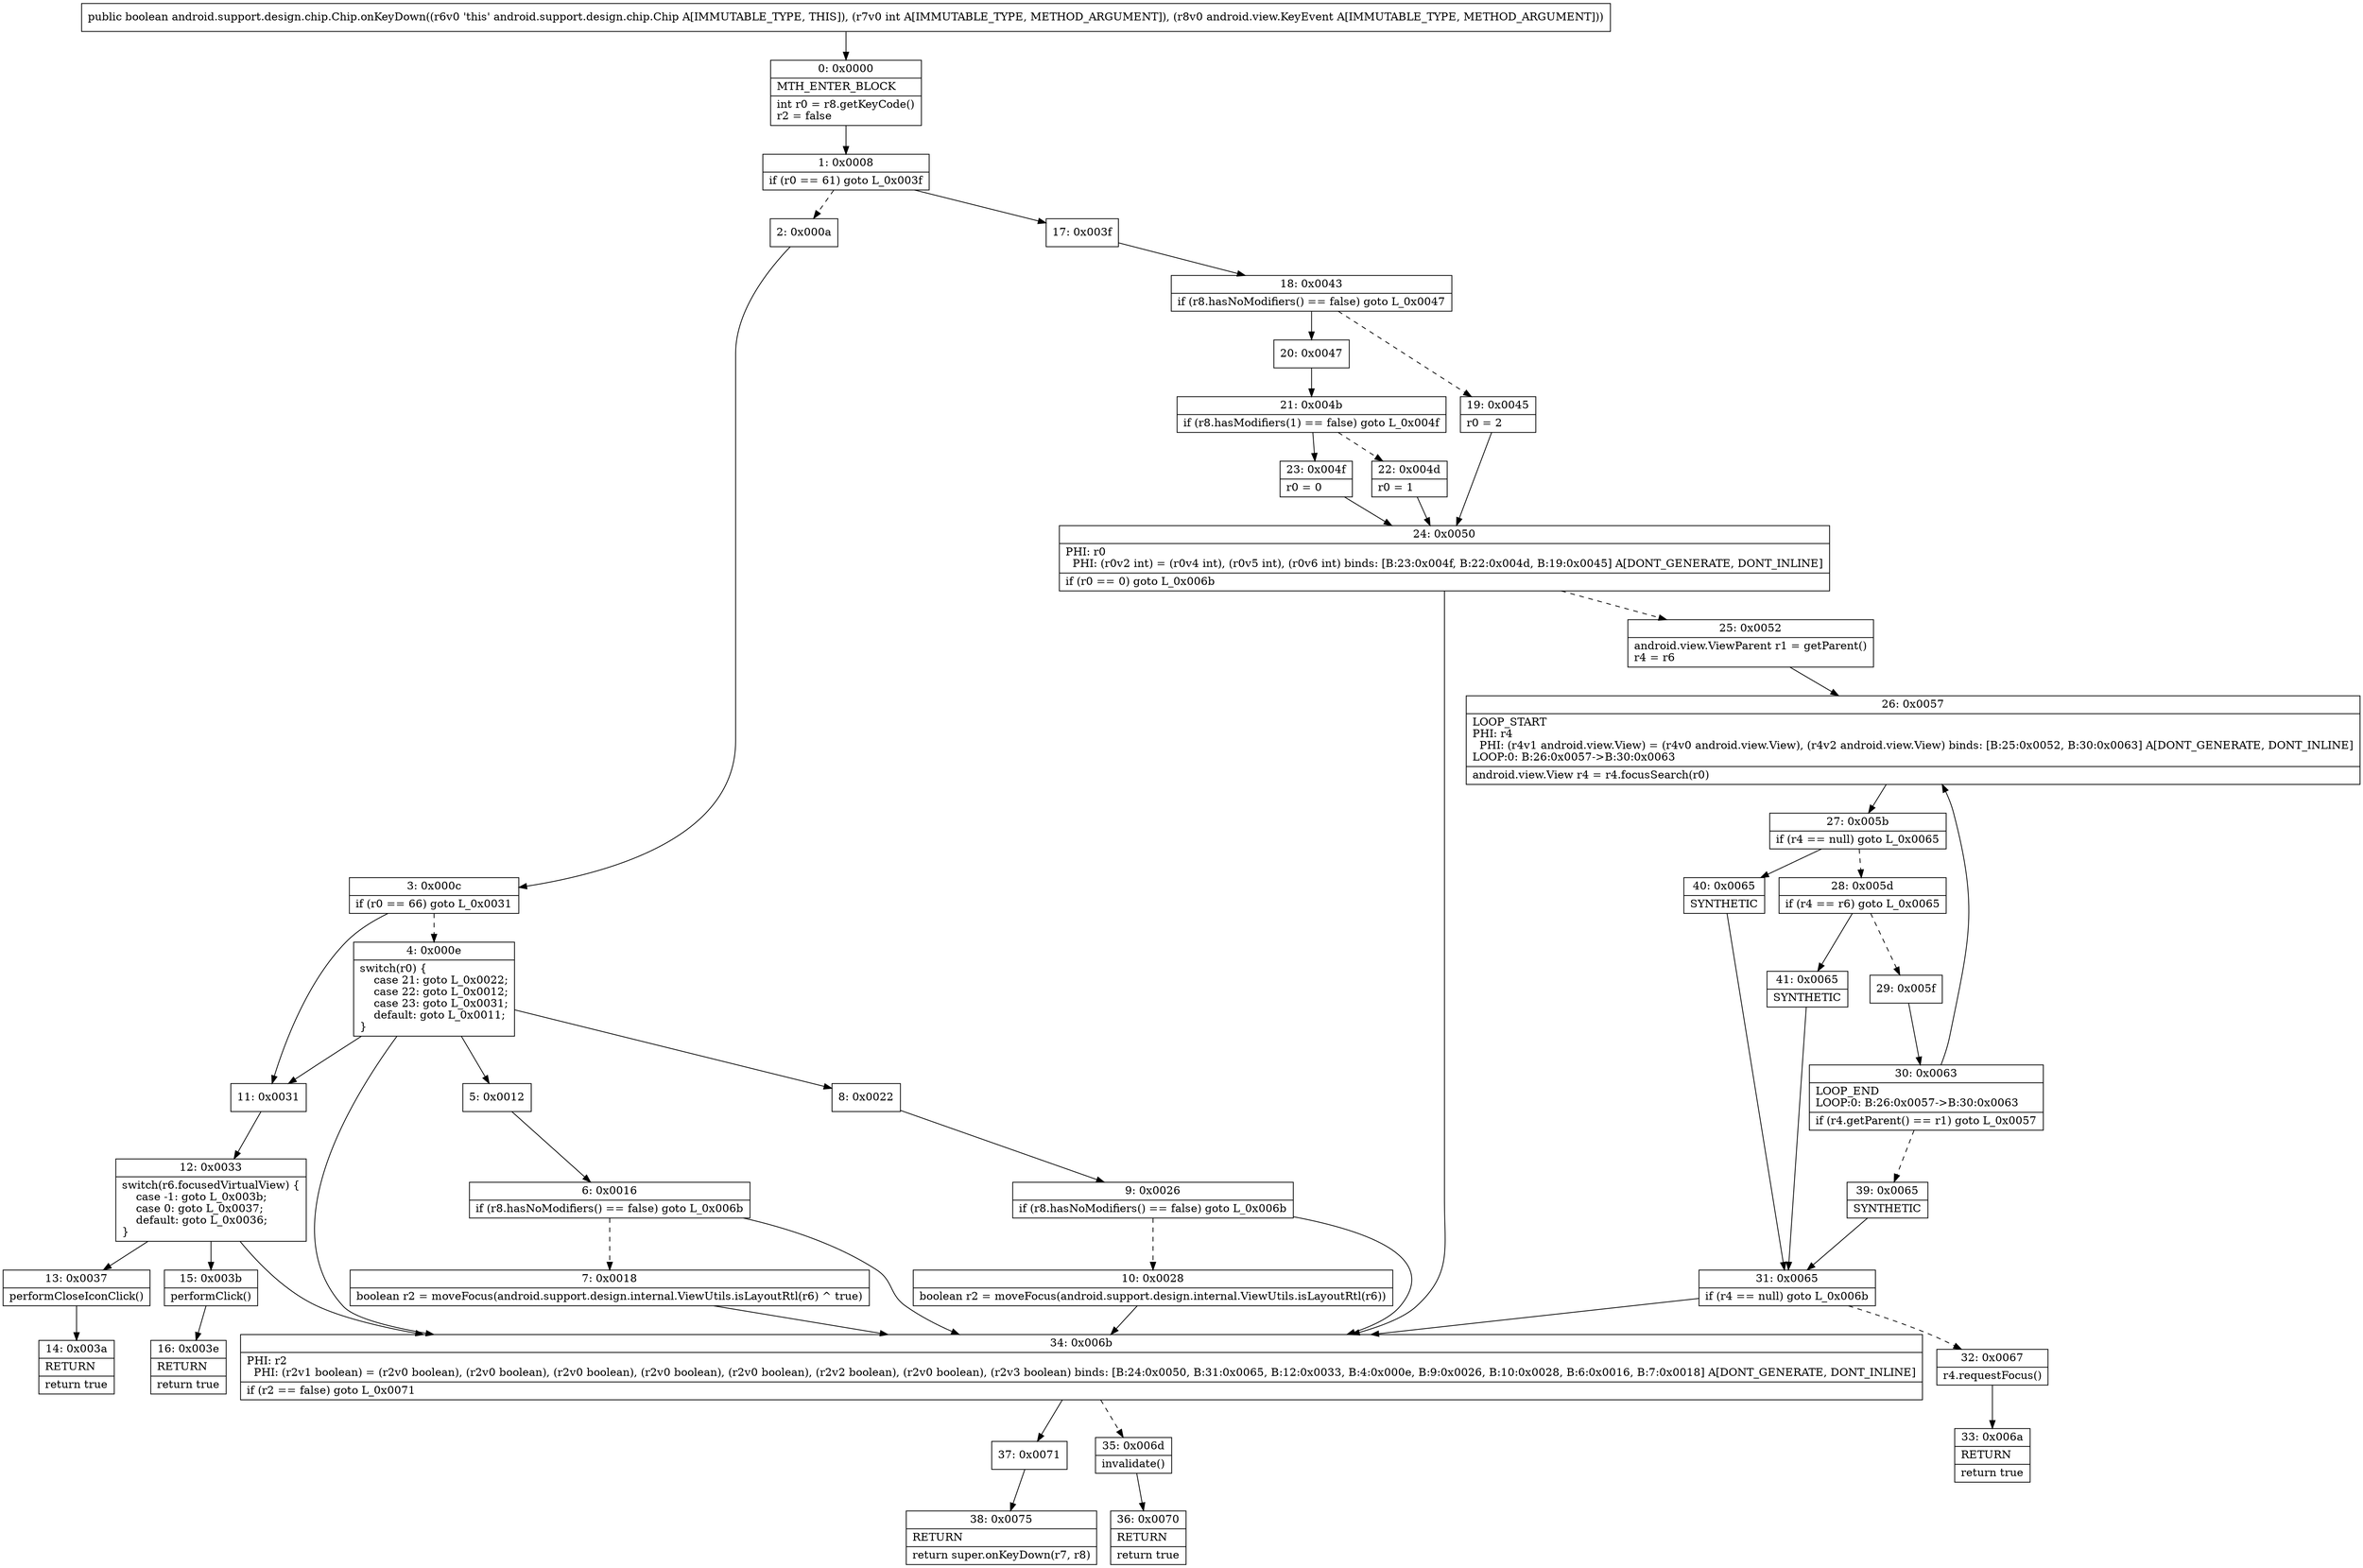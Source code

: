 digraph "CFG forandroid.support.design.chip.Chip.onKeyDown(ILandroid\/view\/KeyEvent;)Z" {
Node_0 [shape=record,label="{0\:\ 0x0000|MTH_ENTER_BLOCK\l|int r0 = r8.getKeyCode()\lr2 = false\l}"];
Node_1 [shape=record,label="{1\:\ 0x0008|if (r0 == 61) goto L_0x003f\l}"];
Node_2 [shape=record,label="{2\:\ 0x000a}"];
Node_3 [shape=record,label="{3\:\ 0x000c|if (r0 == 66) goto L_0x0031\l}"];
Node_4 [shape=record,label="{4\:\ 0x000e|switch(r0) \{\l    case 21: goto L_0x0022;\l    case 22: goto L_0x0012;\l    case 23: goto L_0x0031;\l    default: goto L_0x0011;\l\}\l}"];
Node_5 [shape=record,label="{5\:\ 0x0012}"];
Node_6 [shape=record,label="{6\:\ 0x0016|if (r8.hasNoModifiers() == false) goto L_0x006b\l}"];
Node_7 [shape=record,label="{7\:\ 0x0018|boolean r2 = moveFocus(android.support.design.internal.ViewUtils.isLayoutRtl(r6) ^ true)\l}"];
Node_8 [shape=record,label="{8\:\ 0x0022}"];
Node_9 [shape=record,label="{9\:\ 0x0026|if (r8.hasNoModifiers() == false) goto L_0x006b\l}"];
Node_10 [shape=record,label="{10\:\ 0x0028|boolean r2 = moveFocus(android.support.design.internal.ViewUtils.isLayoutRtl(r6))\l}"];
Node_11 [shape=record,label="{11\:\ 0x0031}"];
Node_12 [shape=record,label="{12\:\ 0x0033|switch(r6.focusedVirtualView) \{\l    case \-1: goto L_0x003b;\l    case 0: goto L_0x0037;\l    default: goto L_0x0036;\l\}\l}"];
Node_13 [shape=record,label="{13\:\ 0x0037|performCloseIconClick()\l}"];
Node_14 [shape=record,label="{14\:\ 0x003a|RETURN\l|return true\l}"];
Node_15 [shape=record,label="{15\:\ 0x003b|performClick()\l}"];
Node_16 [shape=record,label="{16\:\ 0x003e|RETURN\l|return true\l}"];
Node_17 [shape=record,label="{17\:\ 0x003f}"];
Node_18 [shape=record,label="{18\:\ 0x0043|if (r8.hasNoModifiers() == false) goto L_0x0047\l}"];
Node_19 [shape=record,label="{19\:\ 0x0045|r0 = 2\l}"];
Node_20 [shape=record,label="{20\:\ 0x0047}"];
Node_21 [shape=record,label="{21\:\ 0x004b|if (r8.hasModifiers(1) == false) goto L_0x004f\l}"];
Node_22 [shape=record,label="{22\:\ 0x004d|r0 = 1\l}"];
Node_23 [shape=record,label="{23\:\ 0x004f|r0 = 0\l}"];
Node_24 [shape=record,label="{24\:\ 0x0050|PHI: r0 \l  PHI: (r0v2 int) = (r0v4 int), (r0v5 int), (r0v6 int) binds: [B:23:0x004f, B:22:0x004d, B:19:0x0045] A[DONT_GENERATE, DONT_INLINE]\l|if (r0 == 0) goto L_0x006b\l}"];
Node_25 [shape=record,label="{25\:\ 0x0052|android.view.ViewParent r1 = getParent()\lr4 = r6\l}"];
Node_26 [shape=record,label="{26\:\ 0x0057|LOOP_START\lPHI: r4 \l  PHI: (r4v1 android.view.View) = (r4v0 android.view.View), (r4v2 android.view.View) binds: [B:25:0x0052, B:30:0x0063] A[DONT_GENERATE, DONT_INLINE]\lLOOP:0: B:26:0x0057\-\>B:30:0x0063\l|android.view.View r4 = r4.focusSearch(r0)\l}"];
Node_27 [shape=record,label="{27\:\ 0x005b|if (r4 == null) goto L_0x0065\l}"];
Node_28 [shape=record,label="{28\:\ 0x005d|if (r4 == r6) goto L_0x0065\l}"];
Node_29 [shape=record,label="{29\:\ 0x005f}"];
Node_30 [shape=record,label="{30\:\ 0x0063|LOOP_END\lLOOP:0: B:26:0x0057\-\>B:30:0x0063\l|if (r4.getParent() == r1) goto L_0x0057\l}"];
Node_31 [shape=record,label="{31\:\ 0x0065|if (r4 == null) goto L_0x006b\l}"];
Node_32 [shape=record,label="{32\:\ 0x0067|r4.requestFocus()\l}"];
Node_33 [shape=record,label="{33\:\ 0x006a|RETURN\l|return true\l}"];
Node_34 [shape=record,label="{34\:\ 0x006b|PHI: r2 \l  PHI: (r2v1 boolean) = (r2v0 boolean), (r2v0 boolean), (r2v0 boolean), (r2v0 boolean), (r2v0 boolean), (r2v2 boolean), (r2v0 boolean), (r2v3 boolean) binds: [B:24:0x0050, B:31:0x0065, B:12:0x0033, B:4:0x000e, B:9:0x0026, B:10:0x0028, B:6:0x0016, B:7:0x0018] A[DONT_GENERATE, DONT_INLINE]\l|if (r2 == false) goto L_0x0071\l}"];
Node_35 [shape=record,label="{35\:\ 0x006d|invalidate()\l}"];
Node_36 [shape=record,label="{36\:\ 0x0070|RETURN\l|return true\l}"];
Node_37 [shape=record,label="{37\:\ 0x0071}"];
Node_38 [shape=record,label="{38\:\ 0x0075|RETURN\l|return super.onKeyDown(r7, r8)\l}"];
Node_39 [shape=record,label="{39\:\ 0x0065|SYNTHETIC\l}"];
Node_40 [shape=record,label="{40\:\ 0x0065|SYNTHETIC\l}"];
Node_41 [shape=record,label="{41\:\ 0x0065|SYNTHETIC\l}"];
MethodNode[shape=record,label="{public boolean android.support.design.chip.Chip.onKeyDown((r6v0 'this' android.support.design.chip.Chip A[IMMUTABLE_TYPE, THIS]), (r7v0 int A[IMMUTABLE_TYPE, METHOD_ARGUMENT]), (r8v0 android.view.KeyEvent A[IMMUTABLE_TYPE, METHOD_ARGUMENT])) }"];
MethodNode -> Node_0;
Node_0 -> Node_1;
Node_1 -> Node_2[style=dashed];
Node_1 -> Node_17;
Node_2 -> Node_3;
Node_3 -> Node_4[style=dashed];
Node_3 -> Node_11;
Node_4 -> Node_5;
Node_4 -> Node_8;
Node_4 -> Node_11;
Node_4 -> Node_34;
Node_5 -> Node_6;
Node_6 -> Node_7[style=dashed];
Node_6 -> Node_34;
Node_7 -> Node_34;
Node_8 -> Node_9;
Node_9 -> Node_10[style=dashed];
Node_9 -> Node_34;
Node_10 -> Node_34;
Node_11 -> Node_12;
Node_12 -> Node_13;
Node_12 -> Node_15;
Node_12 -> Node_34;
Node_13 -> Node_14;
Node_15 -> Node_16;
Node_17 -> Node_18;
Node_18 -> Node_19[style=dashed];
Node_18 -> Node_20;
Node_19 -> Node_24;
Node_20 -> Node_21;
Node_21 -> Node_22[style=dashed];
Node_21 -> Node_23;
Node_22 -> Node_24;
Node_23 -> Node_24;
Node_24 -> Node_25[style=dashed];
Node_24 -> Node_34;
Node_25 -> Node_26;
Node_26 -> Node_27;
Node_27 -> Node_28[style=dashed];
Node_27 -> Node_40;
Node_28 -> Node_29[style=dashed];
Node_28 -> Node_41;
Node_29 -> Node_30;
Node_30 -> Node_26;
Node_30 -> Node_39[style=dashed];
Node_31 -> Node_32[style=dashed];
Node_31 -> Node_34;
Node_32 -> Node_33;
Node_34 -> Node_35[style=dashed];
Node_34 -> Node_37;
Node_35 -> Node_36;
Node_37 -> Node_38;
Node_39 -> Node_31;
Node_40 -> Node_31;
Node_41 -> Node_31;
}

